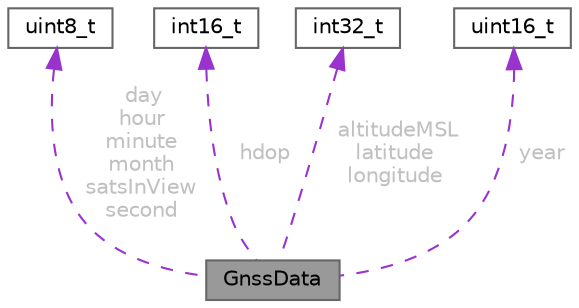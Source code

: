 digraph "GnssData"
{
 // LATEX_PDF_SIZE
  bgcolor="transparent";
  edge [fontname=Helvetica,fontsize=10,labelfontname=Helvetica,labelfontsize=10];
  node [fontname=Helvetica,fontsize=10,shape=box,height=0.2,width=0.4];
  Node1 [id="Node000001",label="GnssData",height=0.2,width=0.4,color="gray40", fillcolor="grey60", style="filled", fontcolor="black",tooltip=" "];
  Node2 -> Node1 [id="edge5_Node000001_Node000002",dir="back",color="darkorchid3",style="dashed",tooltip=" ",label=" day\nhour\nminute\nmonth\nsatsInView\nsecond",fontcolor="grey" ];
  Node2 [id="Node000002",label="uint8_t",height=0.2,width=0.4,color="gray40", fillcolor="white", style="filled",tooltip=" "];
  Node3 -> Node1 [id="edge6_Node000001_Node000003",dir="back",color="darkorchid3",style="dashed",tooltip=" ",label=" hdop",fontcolor="grey" ];
  Node3 [id="Node000003",label="int16_t",height=0.2,width=0.4,color="gray40", fillcolor="white", style="filled",tooltip=" "];
  Node4 -> Node1 [id="edge7_Node000001_Node000004",dir="back",color="darkorchid3",style="dashed",tooltip=" ",label=" altitudeMSL\nlatitude\nlongitude",fontcolor="grey" ];
  Node4 [id="Node000004",label="int32_t",height=0.2,width=0.4,color="gray40", fillcolor="white", style="filled",tooltip=" "];
  Node5 -> Node1 [id="edge8_Node000001_Node000005",dir="back",color="darkorchid3",style="dashed",tooltip=" ",label=" year",fontcolor="grey" ];
  Node5 [id="Node000005",label="uint16_t",height=0.2,width=0.4,color="gray40", fillcolor="white", style="filled",tooltip=" "];
}
